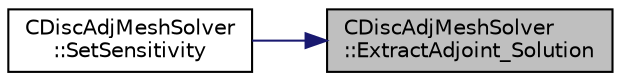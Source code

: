 digraph "CDiscAdjMeshSolver::ExtractAdjoint_Solution"
{
 // LATEX_PDF_SIZE
  edge [fontname="Helvetica",fontsize="10",labelfontname="Helvetica",labelfontsize="10"];
  node [fontname="Helvetica",fontsize="10",shape=record];
  rankdir="RL";
  Node1 [label="CDiscAdjMeshSolver\l::ExtractAdjoint_Solution",height=0.2,width=0.4,color="black", fillcolor="grey75", style="filled", fontcolor="black",tooltip="Sets the adjoint values of the input variables of the flow (+turb.) iteration after tape has been eva..."];
  Node1 -> Node2 [dir="back",color="midnightblue",fontsize="10",style="solid",fontname="Helvetica"];
  Node2 [label="CDiscAdjMeshSolver\l::SetSensitivity",height=0.2,width=0.4,color="black", fillcolor="white", style="filled",URL="$classCDiscAdjMeshSolver.html#aebbe0bcb0b07daa76d7ea6851125696e",tooltip="Extract and set the geometrical sensitivity."];
}
